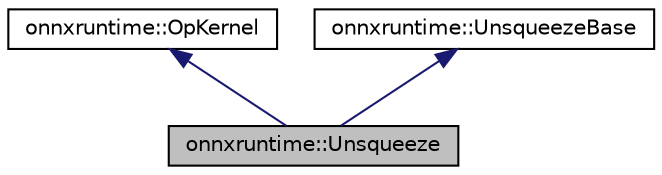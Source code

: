 digraph "onnxruntime::Unsqueeze"
{
  edge [fontname="Helvetica",fontsize="10",labelfontname="Helvetica",labelfontsize="10"];
  node [fontname="Helvetica",fontsize="10",shape=record];
  Node0 [label="onnxruntime::Unsqueeze",height=0.2,width=0.4,color="black", fillcolor="grey75", style="filled", fontcolor="black"];
  Node1 -> Node0 [dir="back",color="midnightblue",fontsize="10",style="solid",fontname="Helvetica"];
  Node1 [label="onnxruntime::OpKernel",height=0.2,width=0.4,color="black", fillcolor="white", style="filled",URL="$classonnxruntime_1_1OpKernel.html"];
  Node2 -> Node0 [dir="back",color="midnightblue",fontsize="10",style="solid",fontname="Helvetica"];
  Node2 [label="onnxruntime::UnsqueezeBase",height=0.2,width=0.4,color="black", fillcolor="white", style="filled",URL="$classonnxruntime_1_1UnsqueezeBase.html"];
}

